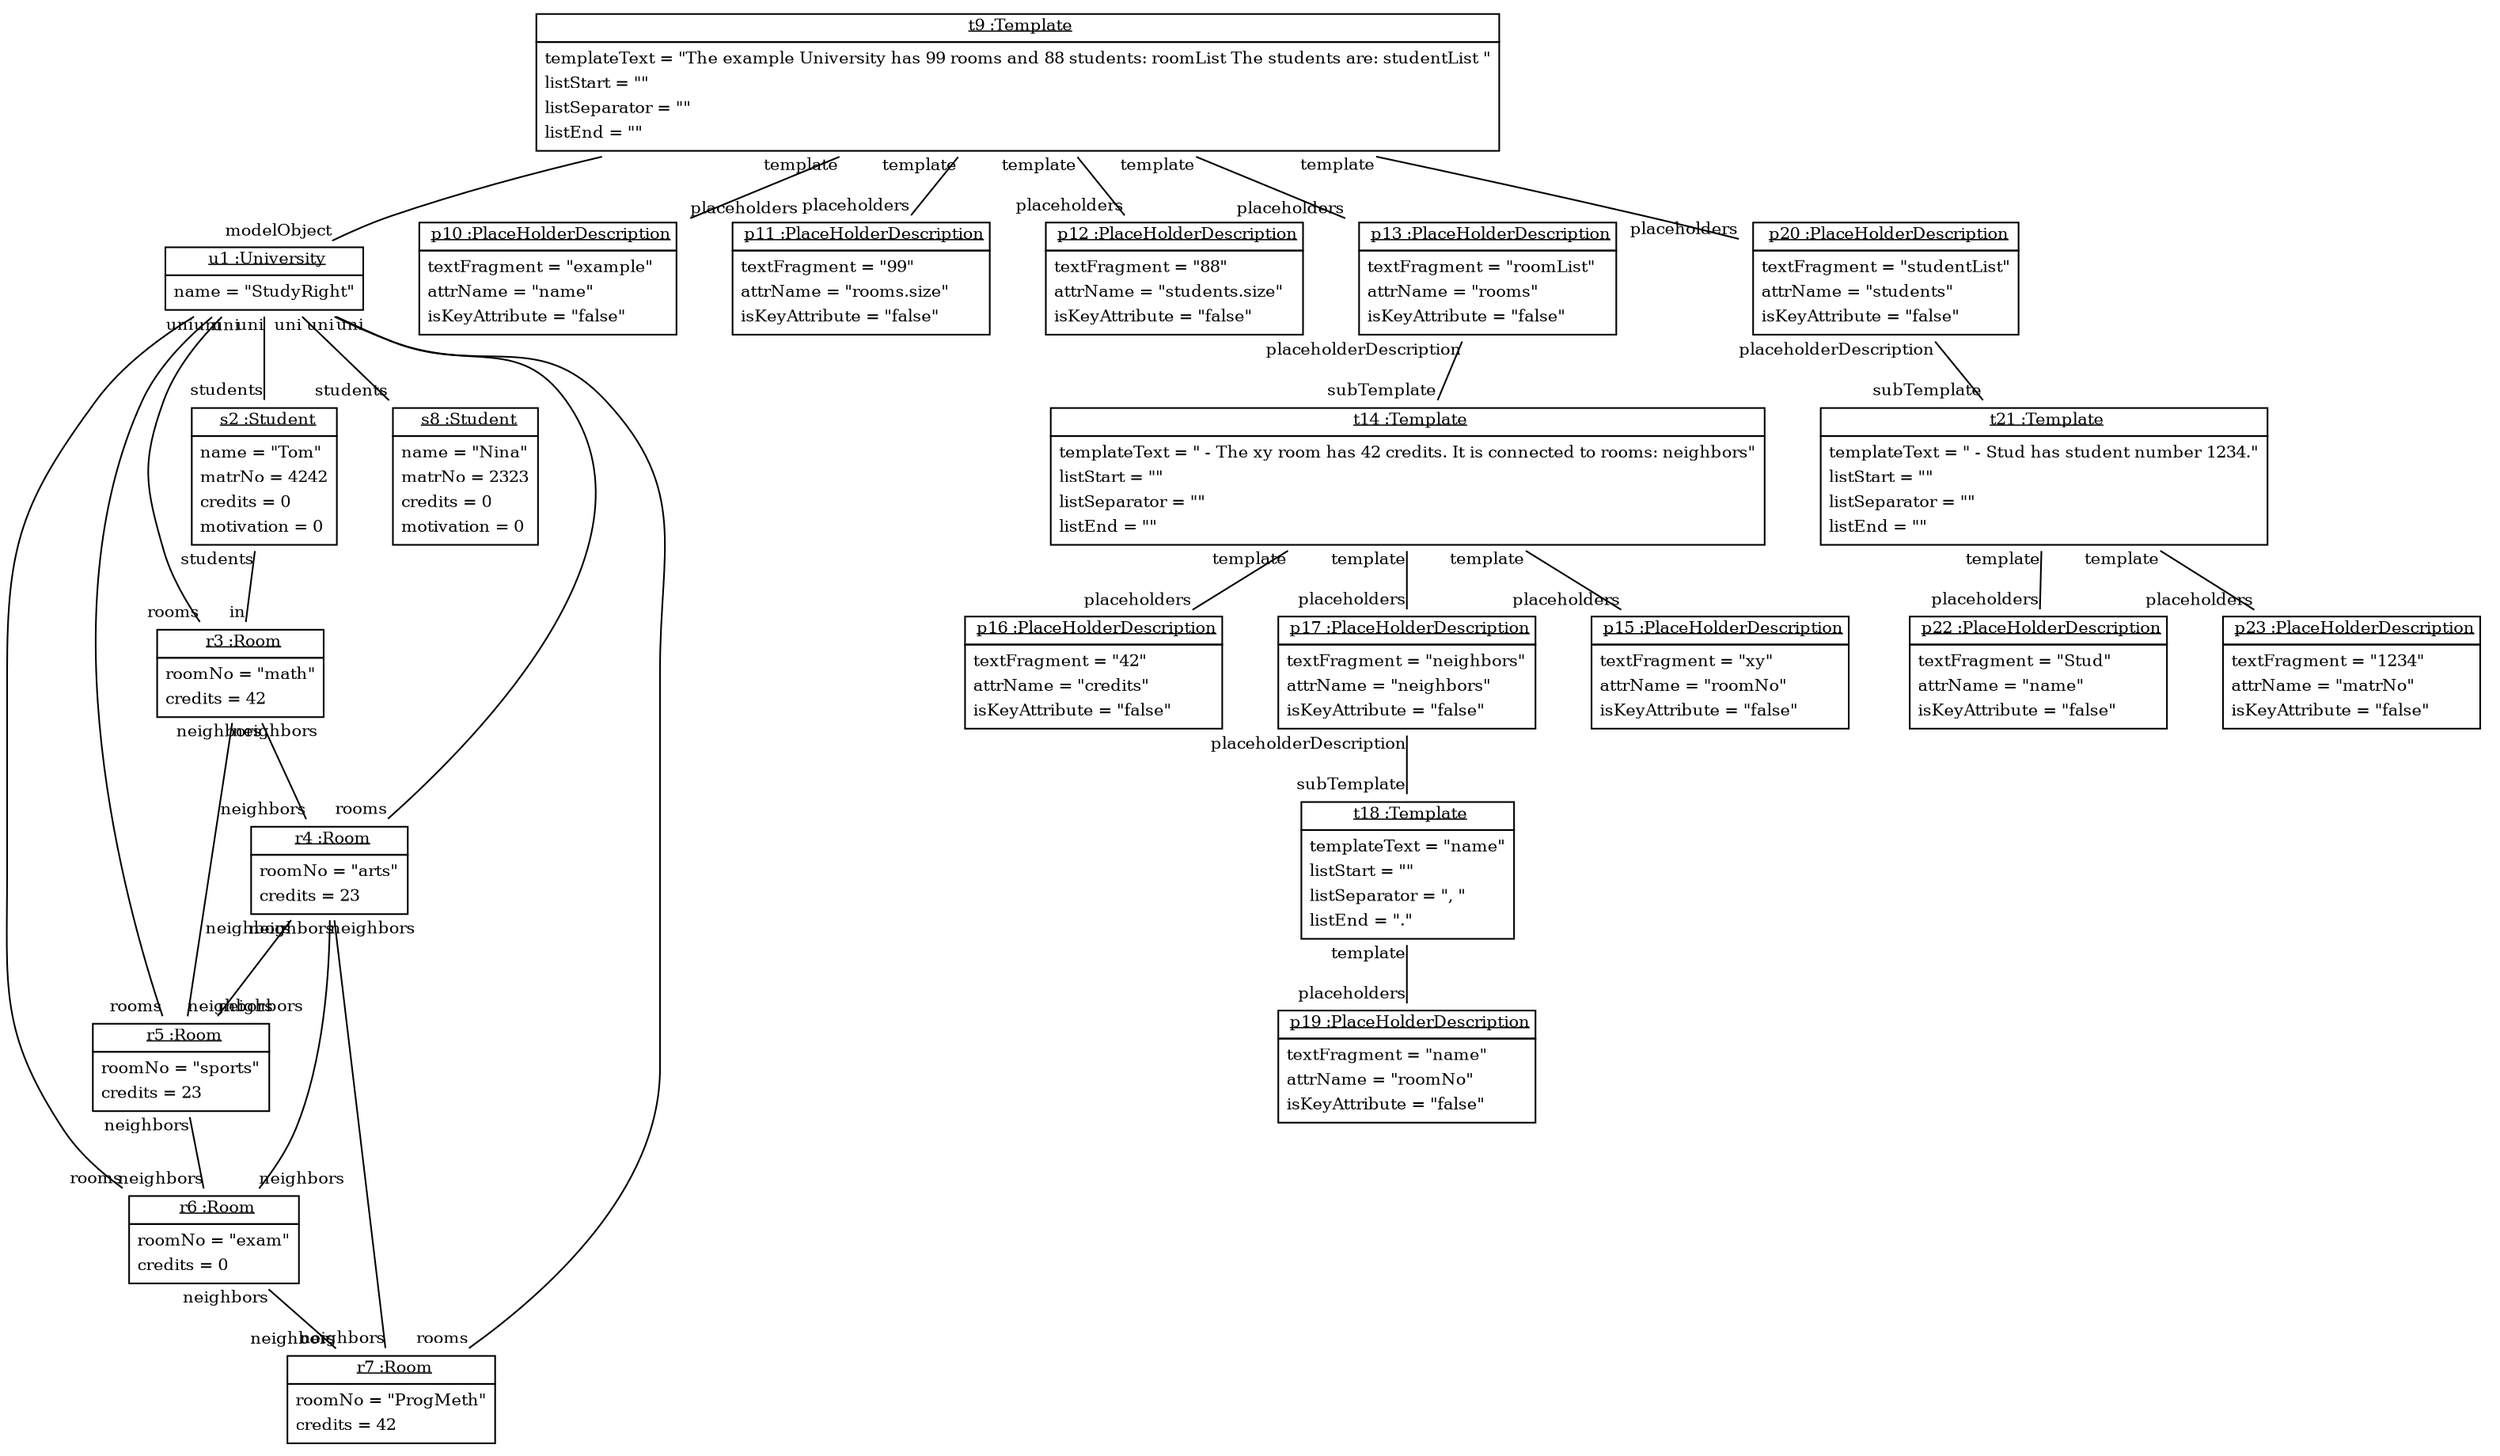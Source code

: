 graph ObjectDiagram {
   node [shape = none, fontsize = 10];
   edge [fontsize = 10];
   compound=true;

t9 [label=<<table border='0' cellborder='1' cellspacing='0'> <tr> <td href="../../SDMLib/src/org/sdmlib/models/transformations/Template.java"> <u>t9 :Template</u></td></tr><tr><td><table border='0' cellborder='0' cellspacing='0'><tr><td align='left'>templateText = "The example University has 99 rooms and 88 students: roomList The students are: studentList "</td></tr><tr><td align='left'>listStart = ""</td></tr><tr><td align='left'>listSeparator = ""</td></tr><tr><td align='left'>listEnd = ""</td></tr></table></td></tr></table>>];
u1 [label=<<table border='0' cellborder='1' cellspacing='0'> <tr> <td href="../examples/org/sdmlib/examples/studyright/University.java"> <u>u1 :University</u></td></tr><tr><td><table border='0' cellborder='0' cellspacing='0'><tr><td align='left'>name = "StudyRight"</td></tr></table></td></tr></table>>];
s2 [label=<<table border='0' cellborder='1' cellspacing='0'> <tr> <td href="../examples/org/sdmlib/examples/studyright/Student.java"> <u>s2 :Student</u></td></tr><tr><td><table border='0' cellborder='0' cellspacing='0'><tr><td align='left'>name = "Tom"</td></tr><tr><td align='left'>matrNo = 4242</td></tr><tr><td align='left'>credits = 0</td></tr><tr><td align='left'>motivation = 0</td></tr></table></td></tr></table>>];
r3 [label=<<table border='0' cellborder='1' cellspacing='0'> <tr> <td href="../examples/org/sdmlib/examples/studyright/Room.java"> <u>r3 :Room</u></td></tr><tr><td><table border='0' cellborder='0' cellspacing='0'><tr><td align='left'>roomNo = "math"</td></tr><tr><td align='left'>credits = 42</td></tr></table></td></tr></table>>];
r4 [label=<<table border='0' cellborder='1' cellspacing='0'> <tr> <td href="../examples/org/sdmlib/examples/studyright/Room.java"> <u>r4 :Room</u></td></tr><tr><td><table border='0' cellborder='0' cellspacing='0'><tr><td align='left'>roomNo = "arts"</td></tr><tr><td align='left'>credits = 23</td></tr></table></td></tr></table>>];
r5 [label=<<table border='0' cellborder='1' cellspacing='0'> <tr> <td href="../examples/org/sdmlib/examples/studyright/Room.java"> <u>r5 :Room</u></td></tr><tr><td><table border='0' cellborder='0' cellspacing='0'><tr><td align='left'>roomNo = "sports"</td></tr><tr><td align='left'>credits = 23</td></tr></table></td></tr></table>>];
r6 [label=<<table border='0' cellborder='1' cellspacing='0'> <tr> <td href="../examples/org/sdmlib/examples/studyright/Room.java"> <u>r6 :Room</u></td></tr><tr><td><table border='0' cellborder='0' cellspacing='0'><tr><td align='left'>roomNo = "exam"</td></tr><tr><td align='left'>credits = 0</td></tr></table></td></tr></table>>];
r7 [label=<<table border='0' cellborder='1' cellspacing='0'> <tr> <td href="../examples/org/sdmlib/examples/studyright/Room.java"> <u>r7 :Room</u></td></tr><tr><td><table border='0' cellborder='0' cellspacing='0'><tr><td align='left'>roomNo = "ProgMeth"</td></tr><tr><td align='left'>credits = 42</td></tr></table></td></tr></table>>];
s8 [label=<<table border='0' cellborder='1' cellspacing='0'> <tr> <td href="../examples/org/sdmlib/examples/studyright/Student.java"> <u>s8 :Student</u></td></tr><tr><td><table border='0' cellborder='0' cellspacing='0'><tr><td align='left'>name = "Nina"</td></tr><tr><td align='left'>matrNo = 2323</td></tr><tr><td align='left'>credits = 0</td></tr><tr><td align='left'>motivation = 0</td></tr></table></td></tr></table>>];
p10 [label=<<table border='0' cellborder='1' cellspacing='0'> <tr> <td href="../../SDMLib/src/org/sdmlib/models/transformations/PlaceHolderDescription.java"> <u>p10 :PlaceHolderDescription</u></td></tr><tr><td><table border='0' cellborder='0' cellspacing='0'><tr><td align='left'>textFragment = "example"</td></tr><tr><td align='left'>attrName = "name"</td></tr><tr><td align='left'>isKeyAttribute = "false"</td></tr></table></td></tr></table>>];
p11 [label=<<table border='0' cellborder='1' cellspacing='0'> <tr> <td href="../../SDMLib/src/org/sdmlib/models/transformations/PlaceHolderDescription.java"> <u>p11 :PlaceHolderDescription</u></td></tr><tr><td><table border='0' cellborder='0' cellspacing='0'><tr><td align='left'>textFragment = "99"</td></tr><tr><td align='left'>attrName = "rooms.size"</td></tr><tr><td align='left'>isKeyAttribute = "false"</td></tr></table></td></tr></table>>];
p12 [label=<<table border='0' cellborder='1' cellspacing='0'> <tr> <td href="../../SDMLib/src/org/sdmlib/models/transformations/PlaceHolderDescription.java"> <u>p12 :PlaceHolderDescription</u></td></tr><tr><td><table border='0' cellborder='0' cellspacing='0'><tr><td align='left'>textFragment = "88"</td></tr><tr><td align='left'>attrName = "students.size"</td></tr><tr><td align='left'>isKeyAttribute = "false"</td></tr></table></td></tr></table>>];
p13 [label=<<table border='0' cellborder='1' cellspacing='0'> <tr> <td href="../../SDMLib/src/org/sdmlib/models/transformations/PlaceHolderDescription.java"> <u>p13 :PlaceHolderDescription</u></td></tr><tr><td><table border='0' cellborder='0' cellspacing='0'><tr><td align='left'>textFragment = "roomList"</td></tr><tr><td align='left'>attrName = "rooms"</td></tr><tr><td align='left'>isKeyAttribute = "false"</td></tr></table></td></tr></table>>];
t14 [label=<<table border='0' cellborder='1' cellspacing='0'> <tr> <td href="../../SDMLib/src/org/sdmlib/models/transformations/Template.java"> <u>t14 :Template</u></td></tr><tr><td><table border='0' cellborder='0' cellspacing='0'><tr><td align='left'>templateText = " - The xy room has 42 credits. It is connected to rooms: neighbors"</td></tr><tr><td align='left'>listStart = "
"</td></tr><tr><td align='left'>listSeparator = "
"</td></tr><tr><td align='left'>listEnd = "
"</td></tr></table></td></tr></table>>];
p15 [label=<<table border='0' cellborder='1' cellspacing='0'> <tr> <td href="../../SDMLib/src/org/sdmlib/models/transformations/PlaceHolderDescription.java"> <u>p15 :PlaceHolderDescription</u></td></tr><tr><td><table border='0' cellborder='0' cellspacing='0'><tr><td align='left'>textFragment = "xy"</td></tr><tr><td align='left'>attrName = "roomNo"</td></tr><tr><td align='left'>isKeyAttribute = "false"</td></tr></table></td></tr></table>>];
p16 [label=<<table border='0' cellborder='1' cellspacing='0'> <tr> <td href="../../SDMLib/src/org/sdmlib/models/transformations/PlaceHolderDescription.java"> <u>p16 :PlaceHolderDescription</u></td></tr><tr><td><table border='0' cellborder='0' cellspacing='0'><tr><td align='left'>textFragment = "42"</td></tr><tr><td align='left'>attrName = "credits"</td></tr><tr><td align='left'>isKeyAttribute = "false"</td></tr></table></td></tr></table>>];
p17 [label=<<table border='0' cellborder='1' cellspacing='0'> <tr> <td href="../../SDMLib/src/org/sdmlib/models/transformations/PlaceHolderDescription.java"> <u>p17 :PlaceHolderDescription</u></td></tr><tr><td><table border='0' cellborder='0' cellspacing='0'><tr><td align='left'>textFragment = "neighbors"</td></tr><tr><td align='left'>attrName = "neighbors"</td></tr><tr><td align='left'>isKeyAttribute = "false"</td></tr></table></td></tr></table>>];
t18 [label=<<table border='0' cellborder='1' cellspacing='0'> <tr> <td href="../../SDMLib/src/org/sdmlib/models/transformations/Template.java"> <u>t18 :Template</u></td></tr><tr><td><table border='0' cellborder='0' cellspacing='0'><tr><td align='left'>templateText = "name"</td></tr><tr><td align='left'>listStart = ""</td></tr><tr><td align='left'>listSeparator = ", "</td></tr><tr><td align='left'>listEnd = "."</td></tr></table></td></tr></table>>];
p19 [label=<<table border='0' cellborder='1' cellspacing='0'> <tr> <td href="../../SDMLib/src/org/sdmlib/models/transformations/PlaceHolderDescription.java"> <u>p19 :PlaceHolderDescription</u></td></tr><tr><td><table border='0' cellborder='0' cellspacing='0'><tr><td align='left'>textFragment = "name"</td></tr><tr><td align='left'>attrName = "roomNo"</td></tr><tr><td align='left'>isKeyAttribute = "false"</td></tr></table></td></tr></table>>];
p20 [label=<<table border='0' cellborder='1' cellspacing='0'> <tr> <td href="../../SDMLib/src/org/sdmlib/models/transformations/PlaceHolderDescription.java"> <u>p20 :PlaceHolderDescription</u></td></tr><tr><td><table border='0' cellborder='0' cellspacing='0'><tr><td align='left'>textFragment = "studentList"</td></tr><tr><td align='left'>attrName = "students"</td></tr><tr><td align='left'>isKeyAttribute = "false"</td></tr></table></td></tr></table>>];
t21 [label=<<table border='0' cellborder='1' cellspacing='0'> <tr> <td href="../../SDMLib/src/org/sdmlib/models/transformations/Template.java"> <u>t21 :Template</u></td></tr><tr><td><table border='0' cellborder='0' cellspacing='0'><tr><td align='left'>templateText = " - Stud has student number 1234."</td></tr><tr><td align='left'>listStart = "
"</td></tr><tr><td align='left'>listSeparator = "
"</td></tr><tr><td align='left'>listEnd = "
"</td></tr></table></td></tr></table>>];
p22 [label=<<table border='0' cellborder='1' cellspacing='0'> <tr> <td href="../../SDMLib/src/org/sdmlib/models/transformations/PlaceHolderDescription.java"> <u>p22 :PlaceHolderDescription</u></td></tr><tr><td><table border='0' cellborder='0' cellspacing='0'><tr><td align='left'>textFragment = "Stud"</td></tr><tr><td align='left'>attrName = "name"</td></tr><tr><td align='left'>isKeyAttribute = "false"</td></tr></table></td></tr></table>>];
p23 [label=<<table border='0' cellborder='1' cellspacing='0'> <tr> <td href="../../SDMLib/src/org/sdmlib/models/transformations/PlaceHolderDescription.java"> <u>p23 :PlaceHolderDescription</u></td></tr><tr><td><table border='0' cellborder='0' cellspacing='0'><tr><td align='left'>textFragment = "1234"</td></tr><tr><td align='left'>attrName = "matrNo"</td></tr><tr><td align='left'>isKeyAttribute = "false"</td></tr></table></td></tr></table>>];

t9 -- u1 [headlabel = "modelObject" taillabel = ""];
t9 -- p10 [headlabel = "placeholders" taillabel = "template"];
t9 -- p11 [headlabel = "placeholders" taillabel = "template"];
t9 -- p12 [headlabel = "placeholders" taillabel = "template"];
t9 -- p13 [headlabel = "placeholders" taillabel = "template"];
t9 -- p20 [headlabel = "placeholders" taillabel = "template"];
u1 -- s2 [headlabel = "students" taillabel = "uni"];
u1 -- s8 [headlabel = "students" taillabel = "uni"];
u1 -- r3 [headlabel = "rooms" taillabel = "uni"];
u1 -- r4 [headlabel = "rooms" taillabel = "uni"];
u1 -- r5 [headlabel = "rooms" taillabel = "uni"];
u1 -- r6 [headlabel = "rooms" taillabel = "uni"];
u1 -- r7 [headlabel = "rooms" taillabel = "uni"];
s2 -- r3 [headlabel = "in" taillabel = "students"];
r3 -- r4 [headlabel = "neighbors" taillabel = "neighbors"];
r3 -- r5 [headlabel = "neighbors" taillabel = "neighbors"];
r4 -- r5 [headlabel = "neighbors" taillabel = "neighbors"];
r4 -- r6 [headlabel = "neighbors" taillabel = "neighbors"];
r4 -- r7 [headlabel = "neighbors" taillabel = "neighbors"];
r5 -- r6 [headlabel = "neighbors" taillabel = "neighbors"];
r6 -- r7 [headlabel = "neighbors" taillabel = "neighbors"];
p13 -- t14 [headlabel = "subTemplate" taillabel = "placeholderDescription"];
t14 -- p15 [headlabel = "placeholders" taillabel = "template"];
t14 -- p16 [headlabel = "placeholders" taillabel = "template"];
t14 -- p17 [headlabel = "placeholders" taillabel = "template"];
p17 -- t18 [headlabel = "subTemplate" taillabel = "placeholderDescription"];
t18 -- p19 [headlabel = "placeholders" taillabel = "template"];
p20 -- t21 [headlabel = "subTemplate" taillabel = "placeholderDescription"];
t21 -- p22 [headlabel = "placeholders" taillabel = "template"];
t21 -- p23 [headlabel = "placeholders" taillabel = "template"];
}
